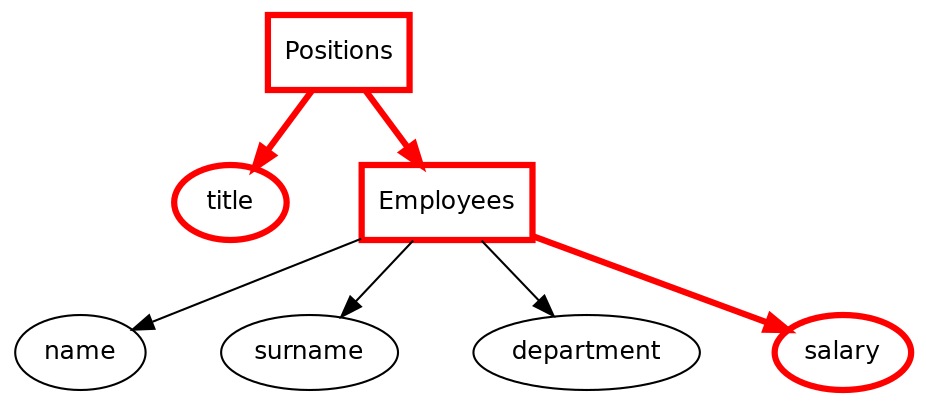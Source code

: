 
digraph {
    graph [ranksep=0.5, nodesep=0.5, pad=.1, bgcolor=transparent]
    node [fontname="DejaVu Sans", fontsize=12]
    position [label=Positions, shape=rectangle, color=red, penwidth=3]
    position_title [label=title, color=red, penwidth=3]
    employee [label=Employees, shape=rectangle, color=red, penwidth=3]
    employee_name [label=name]
    employee_surname [label=surname]
    employee_department [label=department]
    employee_salary [label=salary, color=red, penwidth=3]
    position -> position_title [color=red, penwidth=3]
    position -> employee [color=red, penwidth=3]
    employee -> employee_name
    employee -> employee_surname
    employee -> employee_department
    employee -> employee_salary [color=red, penwidth=3]
}

